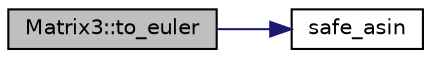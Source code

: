 digraph "Matrix3::to_euler"
{
 // INTERACTIVE_SVG=YES
  edge [fontname="Helvetica",fontsize="10",labelfontname="Helvetica",labelfontsize="10"];
  node [fontname="Helvetica",fontsize="10",shape=record];
  rankdir="LR";
  Node1 [label="Matrix3::to_euler",height=0.2,width=0.4,color="black", fillcolor="grey75", style="filled", fontcolor="black"];
  Node1 -> Node2 [color="midnightblue",fontsize="10",style="solid",fontname="Helvetica"];
  Node2 [label="safe_asin",height=0.2,width=0.4,color="black", fillcolor="white", style="filled",URL="$AP__Math_8cpp.html#a2706fd969ad73bc8ef977d964c04f4a3"];
}
